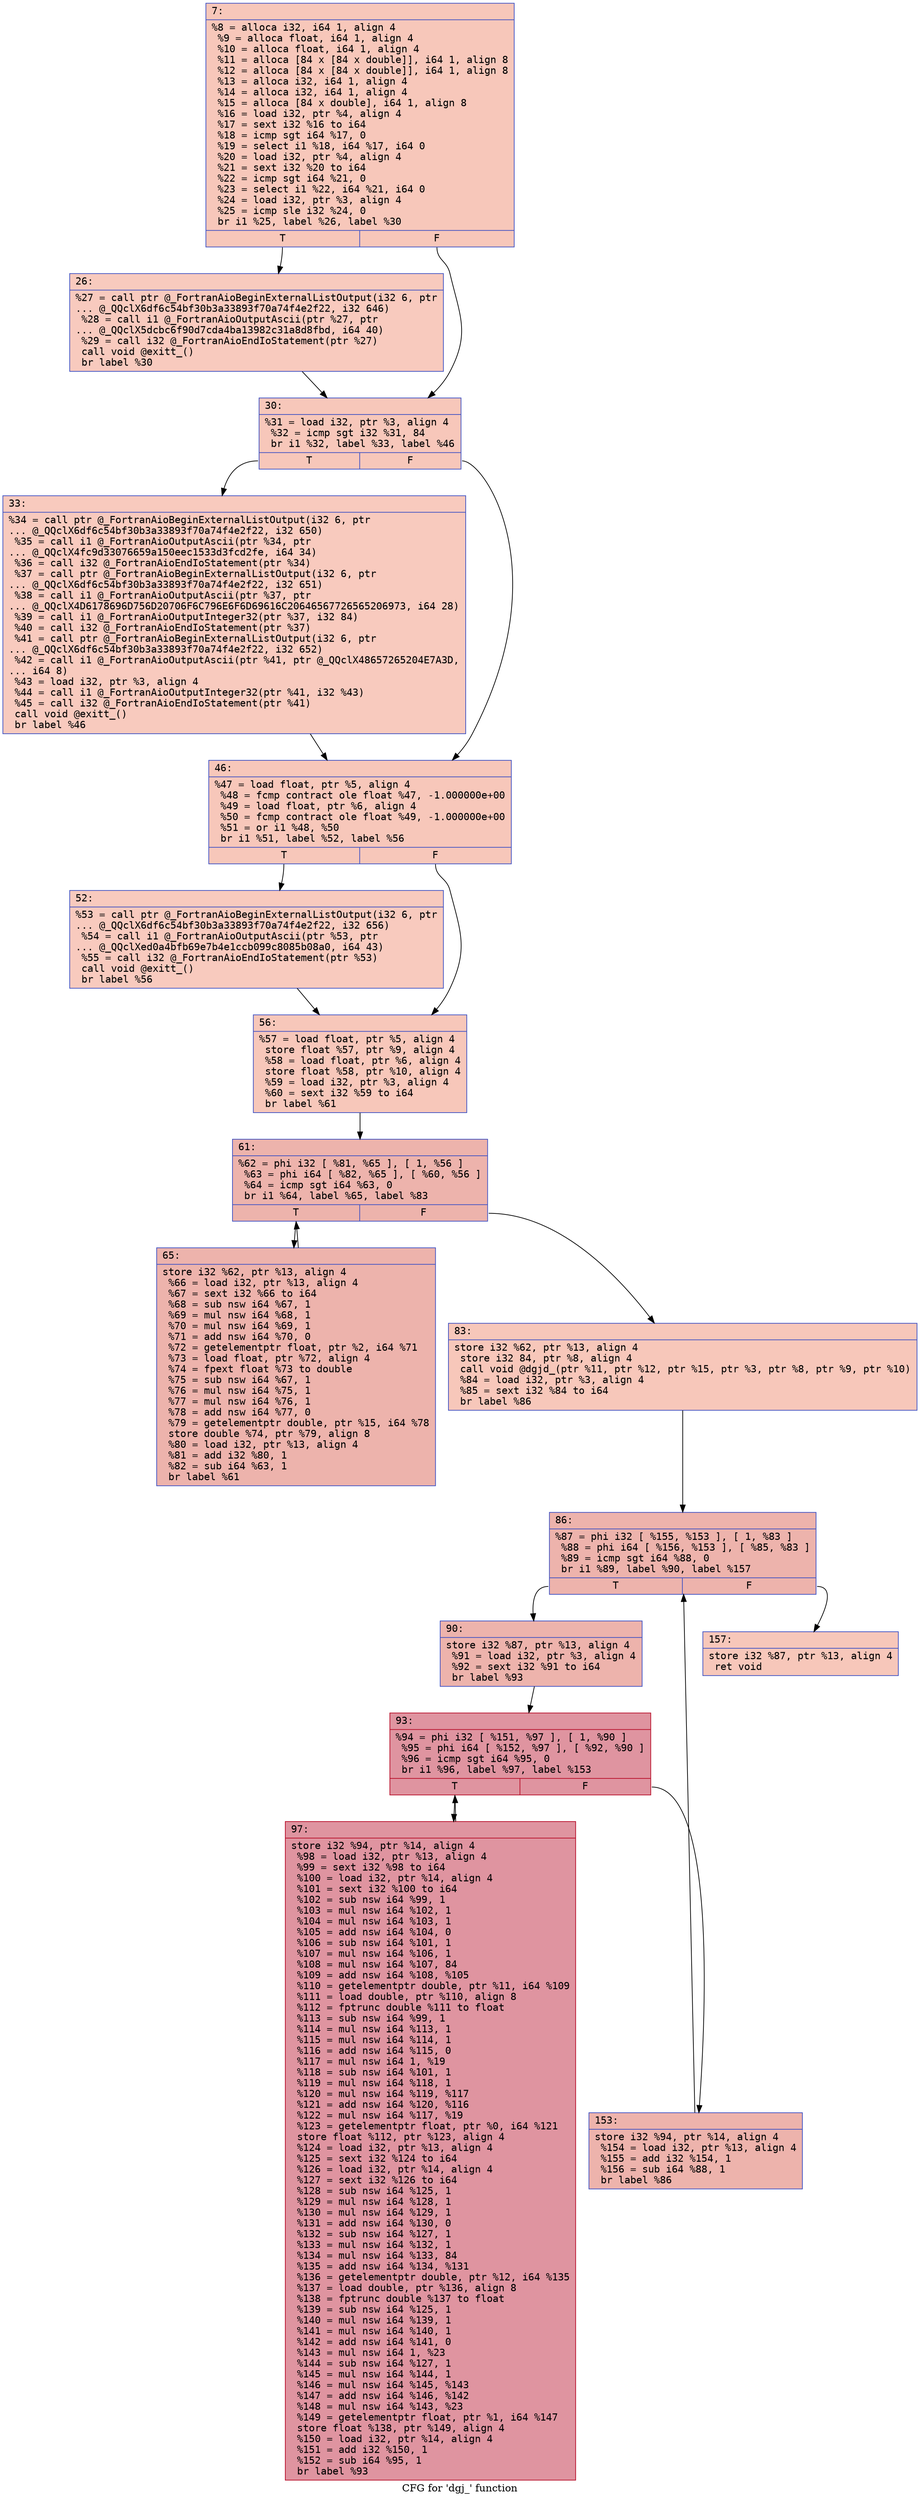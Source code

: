 digraph "CFG for 'dgj_' function" {
	label="CFG for 'dgj_' function";

	Node0x55ec1732df90 [shape=record,color="#3d50c3ff", style=filled, fillcolor="#ec7f6370" fontname="Courier",label="{7:\l|  %8 = alloca i32, i64 1, align 4\l  %9 = alloca float, i64 1, align 4\l  %10 = alloca float, i64 1, align 4\l  %11 = alloca [84 x [84 x double]], i64 1, align 8\l  %12 = alloca [84 x [84 x double]], i64 1, align 8\l  %13 = alloca i32, i64 1, align 4\l  %14 = alloca i32, i64 1, align 4\l  %15 = alloca [84 x double], i64 1, align 8\l  %16 = load i32, ptr %4, align 4\l  %17 = sext i32 %16 to i64\l  %18 = icmp sgt i64 %17, 0\l  %19 = select i1 %18, i64 %17, i64 0\l  %20 = load i32, ptr %4, align 4\l  %21 = sext i32 %20 to i64\l  %22 = icmp sgt i64 %21, 0\l  %23 = select i1 %22, i64 %21, i64 0\l  %24 = load i32, ptr %3, align 4\l  %25 = icmp sle i32 %24, 0\l  br i1 %25, label %26, label %30\l|{<s0>T|<s1>F}}"];
	Node0x55ec1732df90:s0 -> Node0x55ec17330590[tooltip="7 -> 26\nProbability 50.00%" ];
	Node0x55ec1732df90:s1 -> Node0x55ec173305e0[tooltip="7 -> 30\nProbability 50.00%" ];
	Node0x55ec17330590 [shape=record,color="#3d50c3ff", style=filled, fillcolor="#ef886b70" fontname="Courier",label="{26:\l|  %27 = call ptr @_FortranAioBeginExternalListOutput(i32 6, ptr\l... @_QQclX6df6c54bf30b3a33893f70a74f4e2f22, i32 646)\l  %28 = call i1 @_FortranAioOutputAscii(ptr %27, ptr\l... @_QQclX5dcbc6f90d7cda4ba13982c31a8d8fbd, i64 40)\l  %29 = call i32 @_FortranAioEndIoStatement(ptr %27)\l  call void @exitt_()\l  br label %30\l}"];
	Node0x55ec17330590 -> Node0x55ec173305e0[tooltip="26 -> 30\nProbability 100.00%" ];
	Node0x55ec173305e0 [shape=record,color="#3d50c3ff", style=filled, fillcolor="#ec7f6370" fontname="Courier",label="{30:\l|  %31 = load i32, ptr %3, align 4\l  %32 = icmp sgt i32 %31, 84\l  br i1 %32, label %33, label %46\l|{<s0>T|<s1>F}}"];
	Node0x55ec173305e0:s0 -> Node0x55ec17330d30[tooltip="30 -> 33\nProbability 50.00%" ];
	Node0x55ec173305e0:s1 -> Node0x55ec17330d80[tooltip="30 -> 46\nProbability 50.00%" ];
	Node0x55ec17330d30 [shape=record,color="#3d50c3ff", style=filled, fillcolor="#ef886b70" fontname="Courier",label="{33:\l|  %34 = call ptr @_FortranAioBeginExternalListOutput(i32 6, ptr\l... @_QQclX6df6c54bf30b3a33893f70a74f4e2f22, i32 650)\l  %35 = call i1 @_FortranAioOutputAscii(ptr %34, ptr\l... @_QQclX4fc9d33076659a150eec1533d3fcd2fe, i64 34)\l  %36 = call i32 @_FortranAioEndIoStatement(ptr %34)\l  %37 = call ptr @_FortranAioBeginExternalListOutput(i32 6, ptr\l... @_QQclX6df6c54bf30b3a33893f70a74f4e2f22, i32 651)\l  %38 = call i1 @_FortranAioOutputAscii(ptr %37, ptr\l... @_QQclX4D6178696D756D20706F6C796E6F6D69616C20646567726565206973, i64 28)\l  %39 = call i1 @_FortranAioOutputInteger32(ptr %37, i32 84)\l  %40 = call i32 @_FortranAioEndIoStatement(ptr %37)\l  %41 = call ptr @_FortranAioBeginExternalListOutput(i32 6, ptr\l... @_QQclX6df6c54bf30b3a33893f70a74f4e2f22, i32 652)\l  %42 = call i1 @_FortranAioOutputAscii(ptr %41, ptr @_QQclX48657265204E7A3D,\l... i64 8)\l  %43 = load i32, ptr %3, align 4\l  %44 = call i1 @_FortranAioOutputInteger32(ptr %41, i32 %43)\l  %45 = call i32 @_FortranAioEndIoStatement(ptr %41)\l  call void @exitt_()\l  br label %46\l}"];
	Node0x55ec17330d30 -> Node0x55ec17330d80[tooltip="33 -> 46\nProbability 100.00%" ];
	Node0x55ec17330d80 [shape=record,color="#3d50c3ff", style=filled, fillcolor="#ec7f6370" fontname="Courier",label="{46:\l|  %47 = load float, ptr %5, align 4\l  %48 = fcmp contract ole float %47, -1.000000e+00\l  %49 = load float, ptr %6, align 4\l  %50 = fcmp contract ole float %49, -1.000000e+00\l  %51 = or i1 %48, %50\l  br i1 %51, label %52, label %56\l|{<s0>T|<s1>F}}"];
	Node0x55ec17330d80:s0 -> Node0x55ec173327d0[tooltip="46 -> 52\nProbability 50.00%" ];
	Node0x55ec17330d80:s1 -> Node0x55ec17332820[tooltip="46 -> 56\nProbability 50.00%" ];
	Node0x55ec173327d0 [shape=record,color="#3d50c3ff", style=filled, fillcolor="#ef886b70" fontname="Courier",label="{52:\l|  %53 = call ptr @_FortranAioBeginExternalListOutput(i32 6, ptr\l... @_QQclX6df6c54bf30b3a33893f70a74f4e2f22, i32 656)\l  %54 = call i1 @_FortranAioOutputAscii(ptr %53, ptr\l... @_QQclXed0a4bfb69e7b4e1ccb099c8085b08a0, i64 43)\l  %55 = call i32 @_FortranAioEndIoStatement(ptr %53)\l  call void @exitt_()\l  br label %56\l}"];
	Node0x55ec173327d0 -> Node0x55ec17332820[tooltip="52 -> 56\nProbability 100.00%" ];
	Node0x55ec17332820 [shape=record,color="#3d50c3ff", style=filled, fillcolor="#ec7f6370" fontname="Courier",label="{56:\l|  %57 = load float, ptr %5, align 4\l  store float %57, ptr %9, align 4\l  %58 = load float, ptr %6, align 4\l  store float %58, ptr %10, align 4\l  %59 = load i32, ptr %3, align 4\l  %60 = sext i32 %59 to i64\l  br label %61\l}"];
	Node0x55ec17332820 -> Node0x55ec17333110[tooltip="56 -> 61\nProbability 100.00%" ];
	Node0x55ec17333110 [shape=record,color="#3d50c3ff", style=filled, fillcolor="#d6524470" fontname="Courier",label="{61:\l|  %62 = phi i32 [ %81, %65 ], [ 1, %56 ]\l  %63 = phi i64 [ %82, %65 ], [ %60, %56 ]\l  %64 = icmp sgt i64 %63, 0\l  br i1 %64, label %65, label %83\l|{<s0>T|<s1>F}}"];
	Node0x55ec17333110:s0 -> Node0x55ec173331d0[tooltip="61 -> 65\nProbability 96.88%" ];
	Node0x55ec17333110:s1 -> Node0x55ec173333d0[tooltip="61 -> 83\nProbability 3.12%" ];
	Node0x55ec173331d0 [shape=record,color="#3d50c3ff", style=filled, fillcolor="#d6524470" fontname="Courier",label="{65:\l|  store i32 %62, ptr %13, align 4\l  %66 = load i32, ptr %13, align 4\l  %67 = sext i32 %66 to i64\l  %68 = sub nsw i64 %67, 1\l  %69 = mul nsw i64 %68, 1\l  %70 = mul nsw i64 %69, 1\l  %71 = add nsw i64 %70, 0\l  %72 = getelementptr float, ptr %2, i64 %71\l  %73 = load float, ptr %72, align 4\l  %74 = fpext float %73 to double\l  %75 = sub nsw i64 %67, 1\l  %76 = mul nsw i64 %75, 1\l  %77 = mul nsw i64 %76, 1\l  %78 = add nsw i64 %77, 0\l  %79 = getelementptr double, ptr %15, i64 %78\l  store double %74, ptr %79, align 8\l  %80 = load i32, ptr %13, align 4\l  %81 = add i32 %80, 1\l  %82 = sub i64 %63, 1\l  br label %61\l}"];
	Node0x55ec173331d0 -> Node0x55ec17333110[tooltip="65 -> 61\nProbability 100.00%" ];
	Node0x55ec173333d0 [shape=record,color="#3d50c3ff", style=filled, fillcolor="#ec7f6370" fontname="Courier",label="{83:\l|  store i32 %62, ptr %13, align 4\l  store i32 84, ptr %8, align 4\l  call void @dgjd_(ptr %11, ptr %12, ptr %15, ptr %3, ptr %8, ptr %9, ptr %10)\l  %84 = load i32, ptr %3, align 4\l  %85 = sext i32 %84 to i64\l  br label %86\l}"];
	Node0x55ec173333d0 -> Node0x55ec17334480[tooltip="83 -> 86\nProbability 100.00%" ];
	Node0x55ec17334480 [shape=record,color="#3d50c3ff", style=filled, fillcolor="#d6524470" fontname="Courier",label="{86:\l|  %87 = phi i32 [ %155, %153 ], [ 1, %83 ]\l  %88 = phi i64 [ %156, %153 ], [ %85, %83 ]\l  %89 = icmp sgt i64 %88, 0\l  br i1 %89, label %90, label %157\l|{<s0>T|<s1>F}}"];
	Node0x55ec17334480:s0 -> Node0x55ec173347a0[tooltip="86 -> 90\nProbability 96.88%" ];
	Node0x55ec17334480:s1 -> Node0x55ec173347f0[tooltip="86 -> 157\nProbability 3.12%" ];
	Node0x55ec173347a0 [shape=record,color="#3d50c3ff", style=filled, fillcolor="#d6524470" fontname="Courier",label="{90:\l|  store i32 %87, ptr %13, align 4\l  %91 = load i32, ptr %3, align 4\l  %92 = sext i32 %91 to i64\l  br label %93\l}"];
	Node0x55ec173347a0 -> Node0x55ec17334a80[tooltip="90 -> 93\nProbability 100.00%" ];
	Node0x55ec17334a80 [shape=record,color="#b70d28ff", style=filled, fillcolor="#b70d2870" fontname="Courier",label="{93:\l|  %94 = phi i32 [ %151, %97 ], [ 1, %90 ]\l  %95 = phi i64 [ %152, %97 ], [ %92, %90 ]\l  %96 = icmp sgt i64 %95, 0\l  br i1 %96, label %97, label %153\l|{<s0>T|<s1>F}}"];
	Node0x55ec17334a80:s0 -> Node0x55ec17334b70[tooltip="93 -> 97\nProbability 96.88%" ];
	Node0x55ec17334a80:s1 -> Node0x55ec17334540[tooltip="93 -> 153\nProbability 3.12%" ];
	Node0x55ec17334b70 [shape=record,color="#b70d28ff", style=filled, fillcolor="#b70d2870" fontname="Courier",label="{97:\l|  store i32 %94, ptr %14, align 4\l  %98 = load i32, ptr %13, align 4\l  %99 = sext i32 %98 to i64\l  %100 = load i32, ptr %14, align 4\l  %101 = sext i32 %100 to i64\l  %102 = sub nsw i64 %99, 1\l  %103 = mul nsw i64 %102, 1\l  %104 = mul nsw i64 %103, 1\l  %105 = add nsw i64 %104, 0\l  %106 = sub nsw i64 %101, 1\l  %107 = mul nsw i64 %106, 1\l  %108 = mul nsw i64 %107, 84\l  %109 = add nsw i64 %108, %105\l  %110 = getelementptr double, ptr %11, i64 %109\l  %111 = load double, ptr %110, align 8\l  %112 = fptrunc double %111 to float\l  %113 = sub nsw i64 %99, 1\l  %114 = mul nsw i64 %113, 1\l  %115 = mul nsw i64 %114, 1\l  %116 = add nsw i64 %115, 0\l  %117 = mul nsw i64 1, %19\l  %118 = sub nsw i64 %101, 1\l  %119 = mul nsw i64 %118, 1\l  %120 = mul nsw i64 %119, %117\l  %121 = add nsw i64 %120, %116\l  %122 = mul nsw i64 %117, %19\l  %123 = getelementptr float, ptr %0, i64 %121\l  store float %112, ptr %123, align 4\l  %124 = load i32, ptr %13, align 4\l  %125 = sext i32 %124 to i64\l  %126 = load i32, ptr %14, align 4\l  %127 = sext i32 %126 to i64\l  %128 = sub nsw i64 %125, 1\l  %129 = mul nsw i64 %128, 1\l  %130 = mul nsw i64 %129, 1\l  %131 = add nsw i64 %130, 0\l  %132 = sub nsw i64 %127, 1\l  %133 = mul nsw i64 %132, 1\l  %134 = mul nsw i64 %133, 84\l  %135 = add nsw i64 %134, %131\l  %136 = getelementptr double, ptr %12, i64 %135\l  %137 = load double, ptr %136, align 8\l  %138 = fptrunc double %137 to float\l  %139 = sub nsw i64 %125, 1\l  %140 = mul nsw i64 %139, 1\l  %141 = mul nsw i64 %140, 1\l  %142 = add nsw i64 %141, 0\l  %143 = mul nsw i64 1, %23\l  %144 = sub nsw i64 %127, 1\l  %145 = mul nsw i64 %144, 1\l  %146 = mul nsw i64 %145, %143\l  %147 = add nsw i64 %146, %142\l  %148 = mul nsw i64 %143, %23\l  %149 = getelementptr float, ptr %1, i64 %147\l  store float %138, ptr %149, align 4\l  %150 = load i32, ptr %14, align 4\l  %151 = add i32 %150, 1\l  %152 = sub i64 %95, 1\l  br label %93\l}"];
	Node0x55ec17334b70 -> Node0x55ec17334a80[tooltip="97 -> 93\nProbability 100.00%" ];
	Node0x55ec17334540 [shape=record,color="#3d50c3ff", style=filled, fillcolor="#d6524470" fontname="Courier",label="{153:\l|  store i32 %94, ptr %14, align 4\l  %154 = load i32, ptr %13, align 4\l  %155 = add i32 %154, 1\l  %156 = sub i64 %88, 1\l  br label %86\l}"];
	Node0x55ec17334540 -> Node0x55ec17334480[tooltip="153 -> 86\nProbability 100.00%" ];
	Node0x55ec173347f0 [shape=record,color="#3d50c3ff", style=filled, fillcolor="#ec7f6370" fontname="Courier",label="{157:\l|  store i32 %87, ptr %13, align 4\l  ret void\l}"];
}
